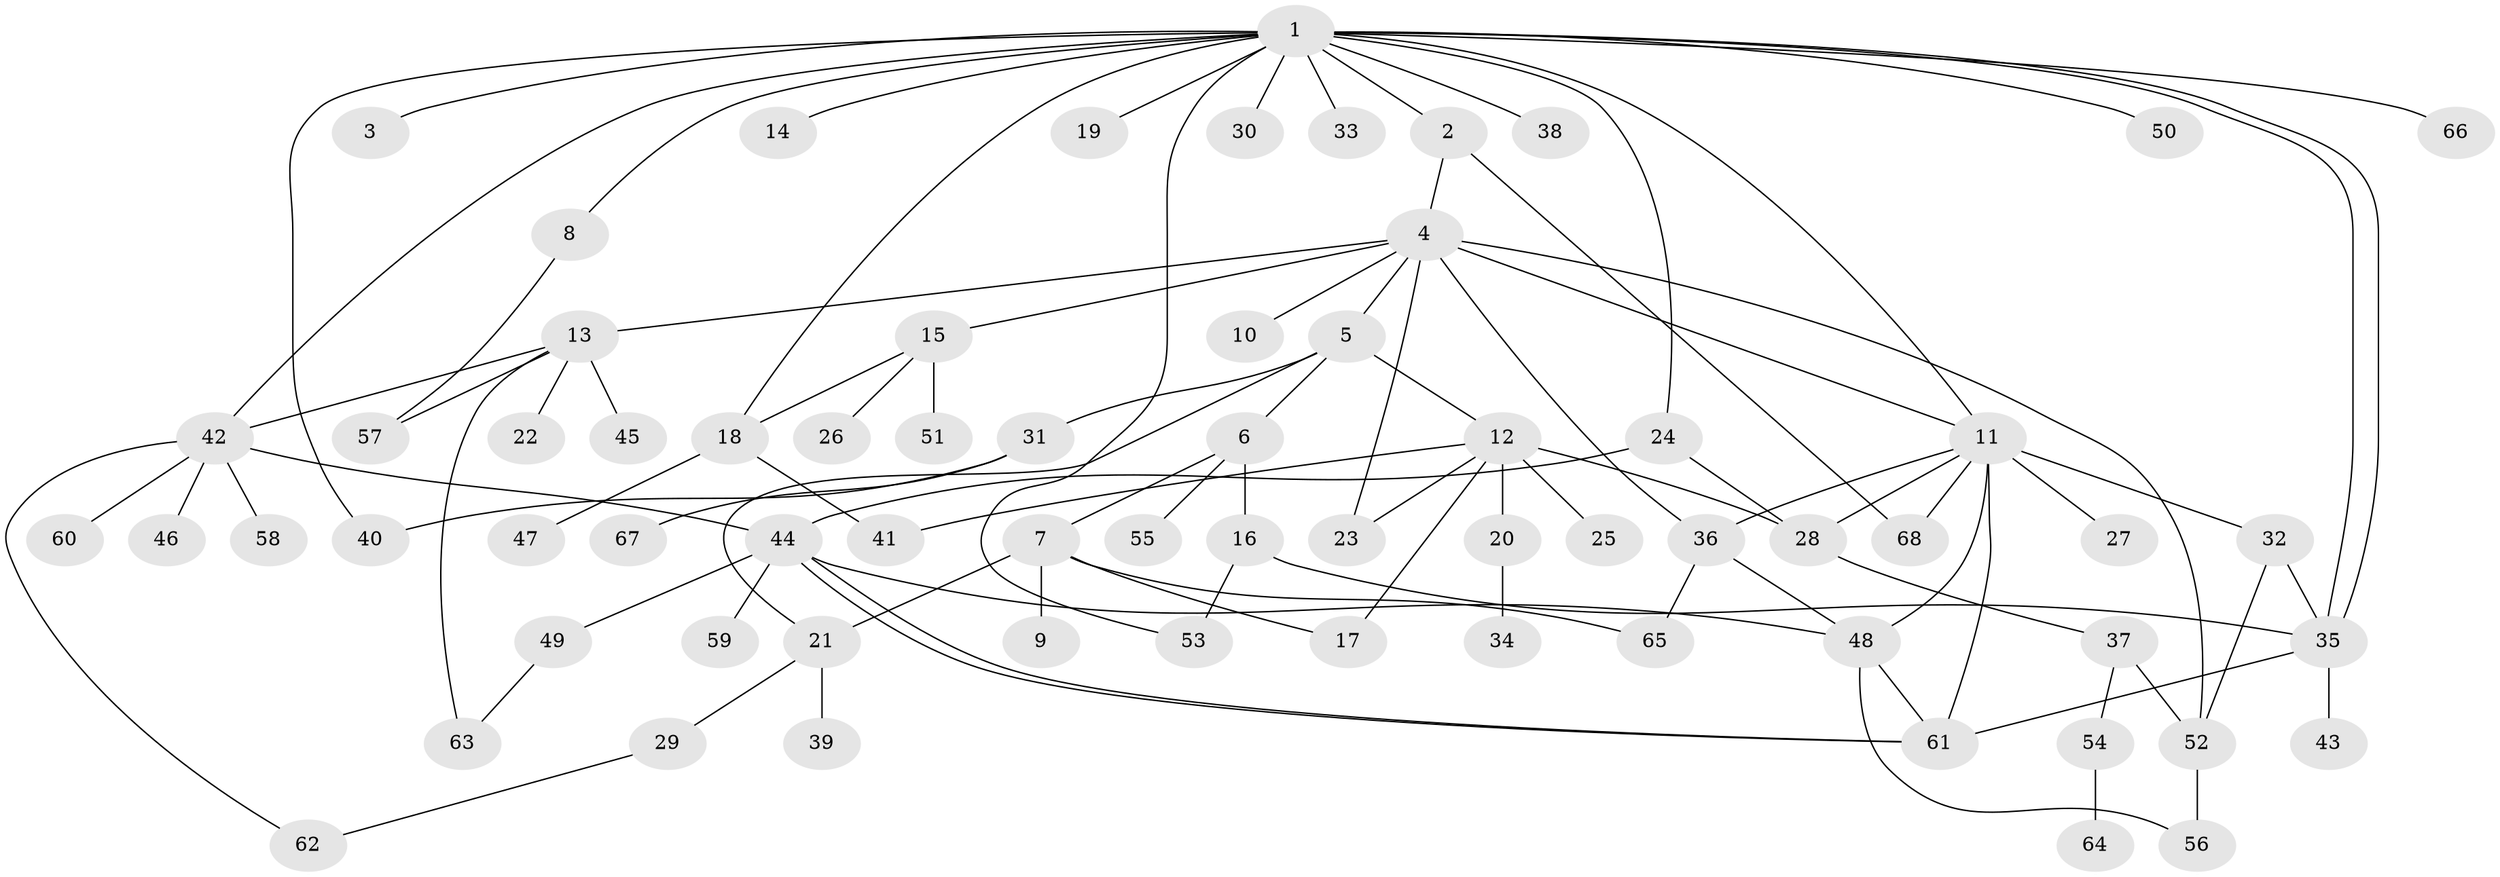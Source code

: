 // Generated by graph-tools (version 1.1) at 2025/47/03/09/25 04:47:37]
// undirected, 68 vertices, 97 edges
graph export_dot {
graph [start="1"]
  node [color=gray90,style=filled];
  1;
  2;
  3;
  4;
  5;
  6;
  7;
  8;
  9;
  10;
  11;
  12;
  13;
  14;
  15;
  16;
  17;
  18;
  19;
  20;
  21;
  22;
  23;
  24;
  25;
  26;
  27;
  28;
  29;
  30;
  31;
  32;
  33;
  34;
  35;
  36;
  37;
  38;
  39;
  40;
  41;
  42;
  43;
  44;
  45;
  46;
  47;
  48;
  49;
  50;
  51;
  52;
  53;
  54;
  55;
  56;
  57;
  58;
  59;
  60;
  61;
  62;
  63;
  64;
  65;
  66;
  67;
  68;
  1 -- 2;
  1 -- 3;
  1 -- 8;
  1 -- 11;
  1 -- 14;
  1 -- 18;
  1 -- 19;
  1 -- 24;
  1 -- 30;
  1 -- 33;
  1 -- 35;
  1 -- 35;
  1 -- 38;
  1 -- 40;
  1 -- 42;
  1 -- 50;
  1 -- 53;
  1 -- 66;
  2 -- 4;
  2 -- 68;
  4 -- 5;
  4 -- 10;
  4 -- 11;
  4 -- 13;
  4 -- 15;
  4 -- 23;
  4 -- 36;
  4 -- 52;
  5 -- 6;
  5 -- 12;
  5 -- 21;
  5 -- 31;
  6 -- 7;
  6 -- 16;
  6 -- 55;
  7 -- 9;
  7 -- 17;
  7 -- 21;
  7 -- 65;
  8 -- 57;
  11 -- 27;
  11 -- 28;
  11 -- 32;
  11 -- 36;
  11 -- 48;
  11 -- 61;
  11 -- 68;
  12 -- 17;
  12 -- 20;
  12 -- 23;
  12 -- 25;
  12 -- 28;
  12 -- 41;
  13 -- 22;
  13 -- 42;
  13 -- 45;
  13 -- 57;
  13 -- 63;
  15 -- 18;
  15 -- 26;
  15 -- 51;
  16 -- 35;
  16 -- 53;
  18 -- 41;
  18 -- 47;
  20 -- 34;
  21 -- 29;
  21 -- 39;
  24 -- 28;
  24 -- 44;
  28 -- 37;
  29 -- 62;
  31 -- 40;
  31 -- 67;
  32 -- 35;
  32 -- 52;
  35 -- 43;
  35 -- 61;
  36 -- 48;
  36 -- 65;
  37 -- 52;
  37 -- 54;
  42 -- 44;
  42 -- 46;
  42 -- 58;
  42 -- 60;
  42 -- 62;
  44 -- 48;
  44 -- 49;
  44 -- 59;
  44 -- 61;
  44 -- 61;
  48 -- 56;
  48 -- 61;
  49 -- 63;
  52 -- 56;
  54 -- 64;
}
